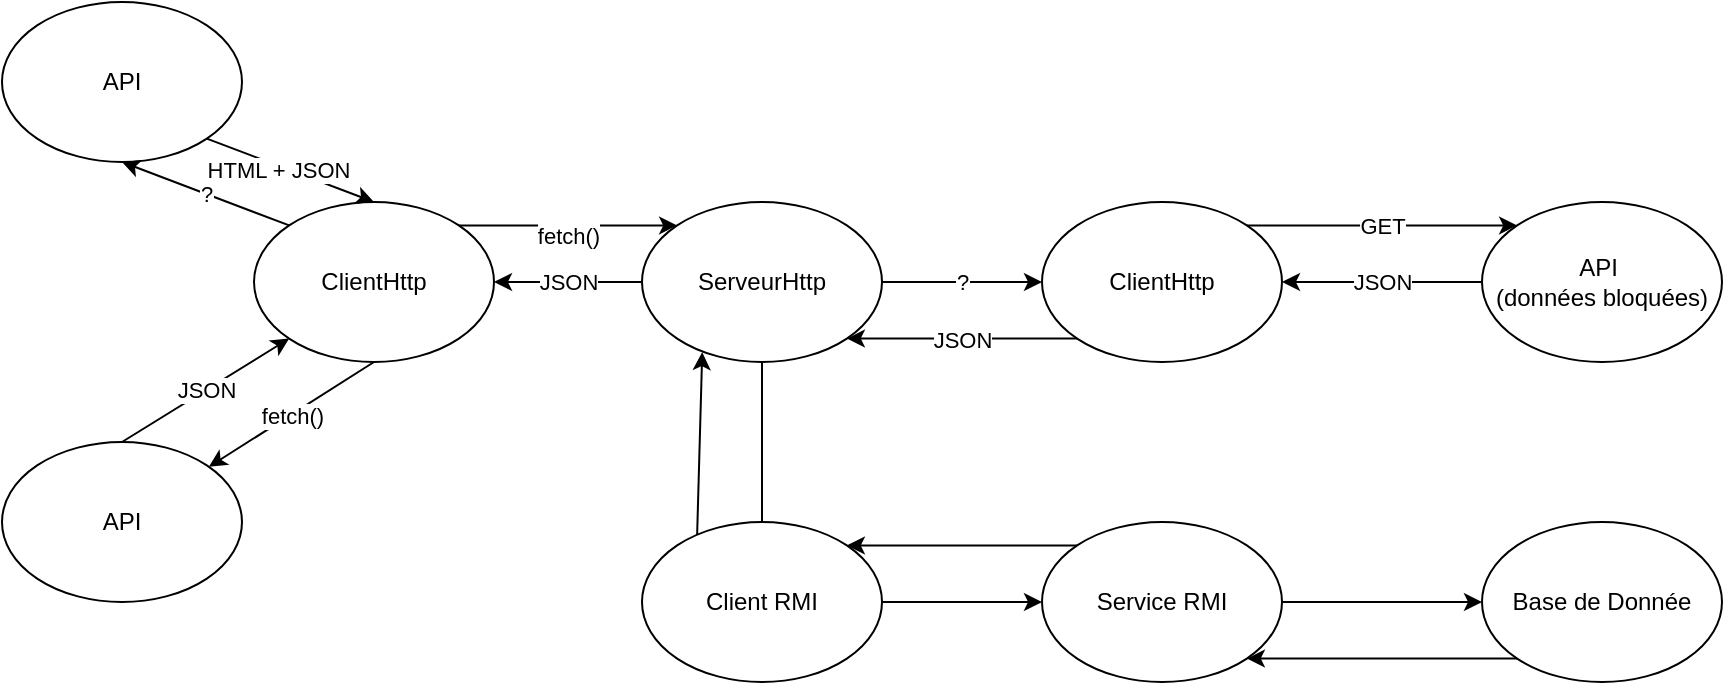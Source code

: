 <mxfile version="24.5.3" type="device">
  <diagram name="Page-1" id="8Iks-81rQAI23J6elJiz">
    <mxGraphModel dx="1613" dy="653" grid="1" gridSize="10" guides="1" tooltips="1" connect="1" arrows="1" fold="1" page="1" pageScale="1" pageWidth="827" pageHeight="1169" math="0" shadow="0">
      <root>
        <mxCell id="0" />
        <mxCell id="1" parent="0" />
        <mxCell id="YBJWxwVIaJy569N44Aqp-1" value="API" style="ellipse;whiteSpace=wrap;html=1;" vertex="1" parent="1">
          <mxGeometry y="250" width="120" height="80" as="geometry" />
        </mxCell>
        <mxCell id="YBJWxwVIaJy569N44Aqp-2" value="ClientHttp" style="ellipse;whiteSpace=wrap;html=1;" vertex="1" parent="1">
          <mxGeometry x="126" y="130" width="120" height="80" as="geometry" />
        </mxCell>
        <mxCell id="YBJWxwVIaJy569N44Aqp-3" value="" style="endArrow=classic;html=1;rounded=0;exitX=0.5;exitY=0;exitDx=0;exitDy=0;entryX=0;entryY=1;entryDx=0;entryDy=0;" edge="1" parent="1" source="YBJWxwVIaJy569N44Aqp-1" target="YBJWxwVIaJy569N44Aqp-2">
          <mxGeometry relative="1" as="geometry">
            <mxPoint x="146" y="179.05" as="sourcePoint" />
            <mxPoint x="246" y="179.05" as="targetPoint" />
          </mxGeometry>
        </mxCell>
        <mxCell id="YBJWxwVIaJy569N44Aqp-4" value="JSON" style="edgeLabel;resizable=0;html=1;;align=center;verticalAlign=middle;" connectable="0" vertex="1" parent="YBJWxwVIaJy569N44Aqp-3">
          <mxGeometry relative="1" as="geometry" />
        </mxCell>
        <mxCell id="YBJWxwVIaJy569N44Aqp-5" value="" style="endArrow=classic;html=1;rounded=0;exitX=0.5;exitY=1;exitDx=0;exitDy=0;" edge="1" parent="1" source="YBJWxwVIaJy569N44Aqp-2" target="YBJWxwVIaJy569N44Aqp-1">
          <mxGeometry relative="1" as="geometry">
            <mxPoint x="122" y="202" as="sourcePoint" />
            <mxPoint x="274" y="202" as="targetPoint" />
          </mxGeometry>
        </mxCell>
        <mxCell id="YBJWxwVIaJy569N44Aqp-6" value="fetch()" style="edgeLabel;resizable=0;html=1;;align=center;verticalAlign=middle;" connectable="0" vertex="1" parent="YBJWxwVIaJy569N44Aqp-5">
          <mxGeometry relative="1" as="geometry" />
        </mxCell>
        <mxCell id="YBJWxwVIaJy569N44Aqp-7" value="API" style="ellipse;whiteSpace=wrap;html=1;" vertex="1" parent="1">
          <mxGeometry y="30" width="120" height="80" as="geometry" />
        </mxCell>
        <mxCell id="YBJWxwVIaJy569N44Aqp-8" value="" style="endArrow=classic;html=1;rounded=0;exitX=1;exitY=1;exitDx=0;exitDy=0;entryX=0.5;entryY=0;entryDx=0;entryDy=0;" edge="1" parent="1" source="YBJWxwVIaJy569N44Aqp-7" target="YBJWxwVIaJy569N44Aqp-2">
          <mxGeometry relative="1" as="geometry">
            <mxPoint x="122" y="202" as="sourcePoint" />
            <mxPoint x="274" y="202" as="targetPoint" />
          </mxGeometry>
        </mxCell>
        <mxCell id="YBJWxwVIaJy569N44Aqp-9" value="HTML + JSON" style="edgeLabel;resizable=0;html=1;;align=center;verticalAlign=middle;" connectable="0" vertex="1" parent="YBJWxwVIaJy569N44Aqp-8">
          <mxGeometry relative="1" as="geometry">
            <mxPoint x="-6" as="offset" />
          </mxGeometry>
        </mxCell>
        <mxCell id="YBJWxwVIaJy569N44Aqp-10" value="" style="endArrow=classic;html=1;rounded=0;exitX=0;exitY=0;exitDx=0;exitDy=0;entryX=0.5;entryY=1;entryDx=0;entryDy=0;" edge="1" parent="1" source="YBJWxwVIaJy569N44Aqp-2" target="YBJWxwVIaJy569N44Aqp-7">
          <mxGeometry relative="1" as="geometry">
            <mxPoint x="256" y="230" as="sourcePoint" />
            <mxPoint x="140" y="230" as="targetPoint" />
          </mxGeometry>
        </mxCell>
        <mxCell id="YBJWxwVIaJy569N44Aqp-11" value="?" style="edgeLabel;resizable=0;html=1;;align=center;verticalAlign=middle;" connectable="0" vertex="1" parent="YBJWxwVIaJy569N44Aqp-10">
          <mxGeometry relative="1" as="geometry" />
        </mxCell>
        <mxCell id="YBJWxwVIaJy569N44Aqp-12" value="ServeurHttp" style="ellipse;whiteSpace=wrap;html=1;" vertex="1" parent="1">
          <mxGeometry x="320" y="130" width="120" height="80" as="geometry" />
        </mxCell>
        <mxCell id="YBJWxwVIaJy569N44Aqp-13" value="" style="endArrow=classic;html=1;rounded=0;exitX=1;exitY=0;exitDx=0;exitDy=0;entryX=0;entryY=0;entryDx=0;entryDy=0;" edge="1" parent="1" source="YBJWxwVIaJy569N44Aqp-2" target="YBJWxwVIaJy569N44Aqp-12">
          <mxGeometry relative="1" as="geometry">
            <mxPoint x="316" y="110" as="sourcePoint" />
            <mxPoint x="316" y="190" as="targetPoint" />
          </mxGeometry>
        </mxCell>
        <mxCell id="YBJWxwVIaJy569N44Aqp-14" value="fetch()" style="edgeLabel;resizable=0;html=1;;align=center;verticalAlign=middle;" connectable="0" vertex="1" parent="YBJWxwVIaJy569N44Aqp-13">
          <mxGeometry relative="1" as="geometry">
            <mxPoint y="5" as="offset" />
          </mxGeometry>
        </mxCell>
        <mxCell id="YBJWxwVIaJy569N44Aqp-15" value="" style="endArrow=classic;html=1;rounded=0;exitX=0;exitY=0.5;exitDx=0;exitDy=0;entryX=1;entryY=0.5;entryDx=0;entryDy=0;" edge="1" parent="1" source="YBJWxwVIaJy569N44Aqp-12" target="YBJWxwVIaJy569N44Aqp-2">
          <mxGeometry relative="1" as="geometry">
            <mxPoint x="122" y="202" as="sourcePoint" />
            <mxPoint x="390" y="290" as="targetPoint" />
          </mxGeometry>
        </mxCell>
        <mxCell id="YBJWxwVIaJy569N44Aqp-16" value="JSON" style="edgeLabel;resizable=0;html=1;;align=center;verticalAlign=middle;" connectable="0" vertex="1" parent="YBJWxwVIaJy569N44Aqp-15">
          <mxGeometry relative="1" as="geometry" />
        </mxCell>
        <mxCell id="YBJWxwVIaJy569N44Aqp-17" value="ClientHttp" style="ellipse;whiteSpace=wrap;html=1;" vertex="1" parent="1">
          <mxGeometry x="520" y="130" width="120" height="80" as="geometry" />
        </mxCell>
        <mxCell id="YBJWxwVIaJy569N44Aqp-18" value="" style="endArrow=classic;html=1;rounded=0;exitX=0;exitY=1;exitDx=0;exitDy=0;entryX=1;entryY=1;entryDx=0;entryDy=0;" edge="1" parent="1" source="YBJWxwVIaJy569N44Aqp-17" target="YBJWxwVIaJy569N44Aqp-12">
          <mxGeometry relative="1" as="geometry">
            <mxPoint x="330" y="180" as="sourcePoint" />
            <mxPoint x="256" y="180" as="targetPoint" />
          </mxGeometry>
        </mxCell>
        <mxCell id="YBJWxwVIaJy569N44Aqp-19" value="JSON" style="edgeLabel;resizable=0;html=1;;align=center;verticalAlign=middle;" connectable="0" vertex="1" parent="YBJWxwVIaJy569N44Aqp-18">
          <mxGeometry relative="1" as="geometry" />
        </mxCell>
        <mxCell id="YBJWxwVIaJy569N44Aqp-20" value="" style="endArrow=classic;html=1;rounded=0;exitX=1;exitY=0.5;exitDx=0;exitDy=0;entryX=0;entryY=0.5;entryDx=0;entryDy=0;" edge="1" parent="1" source="YBJWxwVIaJy569N44Aqp-12" target="YBJWxwVIaJy569N44Aqp-17">
          <mxGeometry relative="1" as="geometry">
            <mxPoint x="154" y="152" as="sourcePoint" />
            <mxPoint x="70" y="120" as="targetPoint" />
          </mxGeometry>
        </mxCell>
        <mxCell id="YBJWxwVIaJy569N44Aqp-21" value="?" style="edgeLabel;resizable=0;html=1;;align=center;verticalAlign=middle;" connectable="0" vertex="1" parent="YBJWxwVIaJy569N44Aqp-20">
          <mxGeometry relative="1" as="geometry" />
        </mxCell>
        <mxCell id="YBJWxwVIaJy569N44Aqp-22" value="API&amp;nbsp;&lt;div&gt;(données bloquées)&lt;/div&gt;" style="ellipse;whiteSpace=wrap;html=1;" vertex="1" parent="1">
          <mxGeometry x="740" y="130" width="120" height="80" as="geometry" />
        </mxCell>
        <mxCell id="YBJWxwVIaJy569N44Aqp-23" value="" style="endArrow=classic;html=1;rounded=0;exitX=0;exitY=0.5;exitDx=0;exitDy=0;entryX=1;entryY=0.5;entryDx=0;entryDy=0;" edge="1" parent="1" source="YBJWxwVIaJy569N44Aqp-22" target="YBJWxwVIaJy569N44Aqp-17">
          <mxGeometry relative="1" as="geometry">
            <mxPoint x="736" y="140" as="sourcePoint" />
            <mxPoint x="620" y="140" as="targetPoint" />
          </mxGeometry>
        </mxCell>
        <mxCell id="YBJWxwVIaJy569N44Aqp-24" value="JSON" style="edgeLabel;resizable=0;html=1;;align=center;verticalAlign=middle;" connectable="0" vertex="1" parent="YBJWxwVIaJy569N44Aqp-23">
          <mxGeometry relative="1" as="geometry" />
        </mxCell>
        <mxCell id="YBJWxwVIaJy569N44Aqp-25" value="" style="endArrow=classic;html=1;rounded=0;exitX=1;exitY=0;exitDx=0;exitDy=0;entryX=0;entryY=0;entryDx=0;entryDy=0;" edge="1" parent="1" source="YBJWxwVIaJy569N44Aqp-17" target="YBJWxwVIaJy569N44Aqp-22">
          <mxGeometry relative="1" as="geometry">
            <mxPoint x="638" y="170" as="sourcePoint" />
            <mxPoint x="718" y="170" as="targetPoint" />
          </mxGeometry>
        </mxCell>
        <mxCell id="YBJWxwVIaJy569N44Aqp-26" value="GET" style="edgeLabel;resizable=0;html=1;;align=center;verticalAlign=middle;" connectable="0" vertex="1" parent="YBJWxwVIaJy569N44Aqp-25">
          <mxGeometry relative="1" as="geometry" />
        </mxCell>
        <mxCell id="YBJWxwVIaJy569N44Aqp-30" value="" style="endArrow=classic;html=1;rounded=0;entryX=1;entryY=0;entryDx=0;entryDy=0;exitX=0;exitY=0;exitDx=0;exitDy=0;" edge="1" parent="1" source="YBJWxwVIaJy569N44Aqp-37" target="YBJWxwVIaJy569N44Aqp-36">
          <mxGeometry width="50" height="50" relative="1" as="geometry">
            <mxPoint x="524.985" y="327.441" as="sourcePoint" />
            <mxPoint x="412.744" y="307.441" as="targetPoint" />
          </mxGeometry>
        </mxCell>
        <mxCell id="YBJWxwVIaJy569N44Aqp-31" value="" style="endArrow=classic;html=1;rounded=0;entryX=0;entryY=0.5;entryDx=0;entryDy=0;exitX=1;exitY=0.5;exitDx=0;exitDy=0;" edge="1" parent="1" source="YBJWxwVIaJy569N44Aqp-36" target="YBJWxwVIaJy569N44Aqp-37">
          <mxGeometry width="50" height="50" relative="1" as="geometry">
            <mxPoint x="426" y="325" as="sourcePoint" />
            <mxPoint x="510" y="345" as="targetPoint" />
          </mxGeometry>
        </mxCell>
        <mxCell id="YBJWxwVIaJy569N44Aqp-32" value="" style="endArrow=classic;html=1;rounded=0;exitX=0;exitY=1;exitDx=0;exitDy=0;entryX=1;entryY=0.5;entryDx=0;entryDy=0;" edge="1" parent="1" source="YBJWxwVIaJy569N44Aqp-38">
          <mxGeometry width="50" height="50" relative="1" as="geometry">
            <mxPoint x="524.985" y="362.559" as="sourcePoint" />
            <mxPoint x="810" y="365" as="targetPoint" />
          </mxGeometry>
        </mxCell>
        <mxCell id="YBJWxwVIaJy569N44Aqp-33" value="" style="endArrow=classic;html=1;rounded=0;exitX=0;exitY=1;exitDx=0;exitDy=0;entryX=1;entryY=1;entryDx=0;entryDy=0;" edge="1" parent="1" source="YBJWxwVIaJy569N44Aqp-38" target="YBJWxwVIaJy569N44Aqp-37">
          <mxGeometry width="50" height="50" relative="1" as="geometry">
            <mxPoint x="792.71" y="347.441" as="sourcePoint" />
            <mxPoint x="510" y="345" as="targetPoint" />
          </mxGeometry>
        </mxCell>
        <mxCell id="YBJWxwVIaJy569N44Aqp-34" value="" style="endArrow=classic;html=1;rounded=0;entryX=0.251;entryY=0.938;entryDx=0;entryDy=0;exitX=0;exitY=0;exitDx=0;exitDy=0;entryPerimeter=0;" edge="1" parent="1" target="YBJWxwVIaJy569N44Aqp-12">
          <mxGeometry width="50" height="50" relative="1" as="geometry">
            <mxPoint x="347.256" y="307.441" as="sourcePoint" />
            <mxPoint x="320" y="335" as="targetPoint" />
          </mxGeometry>
        </mxCell>
        <mxCell id="YBJWxwVIaJy569N44Aqp-35" value="" style="endArrow=classic;html=1;rounded=0;entryX=0.5;entryY=0;entryDx=0;entryDy=0;exitX=0.5;exitY=1;exitDx=0;exitDy=0;" edge="1" parent="1" source="YBJWxwVIaJy569N44Aqp-12">
          <mxGeometry width="50" height="50" relative="1" as="geometry">
            <mxPoint x="335" y="317" as="sourcePoint" />
            <mxPoint x="380" y="300" as="targetPoint" />
          </mxGeometry>
        </mxCell>
        <mxCell id="YBJWxwVIaJy569N44Aqp-36" value="Client RMI" style="ellipse;whiteSpace=wrap;html=1;" vertex="1" parent="1">
          <mxGeometry x="320" y="290" width="120" height="80" as="geometry" />
        </mxCell>
        <mxCell id="YBJWxwVIaJy569N44Aqp-37" value="Service RMI" style="ellipse;whiteSpace=wrap;html=1;" vertex="1" parent="1">
          <mxGeometry x="520" y="290" width="120" height="80" as="geometry" />
        </mxCell>
        <mxCell id="YBJWxwVIaJy569N44Aqp-39" value="" style="endArrow=classic;html=1;rounded=0;exitX=1;exitY=0.5;exitDx=0;exitDy=0;entryX=0;entryY=0.5;entryDx=0;entryDy=0;" edge="1" parent="1" source="YBJWxwVIaJy569N44Aqp-37" target="YBJWxwVIaJy569N44Aqp-38">
          <mxGeometry width="50" height="50" relative="1" as="geometry">
            <mxPoint x="524.985" y="362.559" as="sourcePoint" />
            <mxPoint x="810" y="365" as="targetPoint" />
          </mxGeometry>
        </mxCell>
        <mxCell id="YBJWxwVIaJy569N44Aqp-38" value="Base de Donnée" style="ellipse;whiteSpace=wrap;html=1;" vertex="1" parent="1">
          <mxGeometry x="740" y="290" width="120" height="80" as="geometry" />
        </mxCell>
      </root>
    </mxGraphModel>
  </diagram>
</mxfile>
